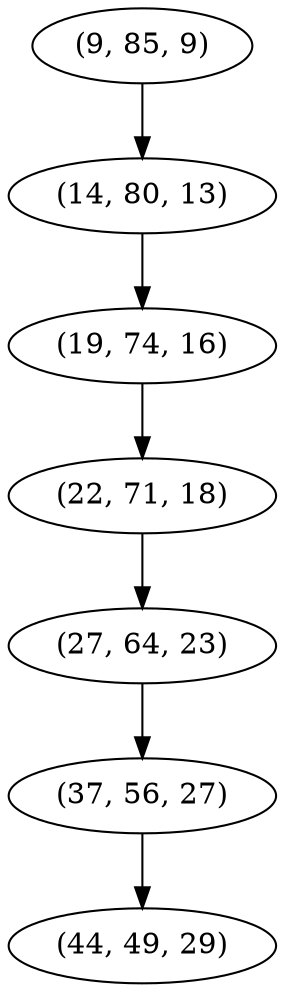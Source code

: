 digraph tree {
    "(9, 85, 9)";
    "(14, 80, 13)";
    "(19, 74, 16)";
    "(22, 71, 18)";
    "(27, 64, 23)";
    "(37, 56, 27)";
    "(44, 49, 29)";
    "(9, 85, 9)" -> "(14, 80, 13)";
    "(14, 80, 13)" -> "(19, 74, 16)";
    "(19, 74, 16)" -> "(22, 71, 18)";
    "(22, 71, 18)" -> "(27, 64, 23)";
    "(27, 64, 23)" -> "(37, 56, 27)";
    "(37, 56, 27)" -> "(44, 49, 29)";
}
